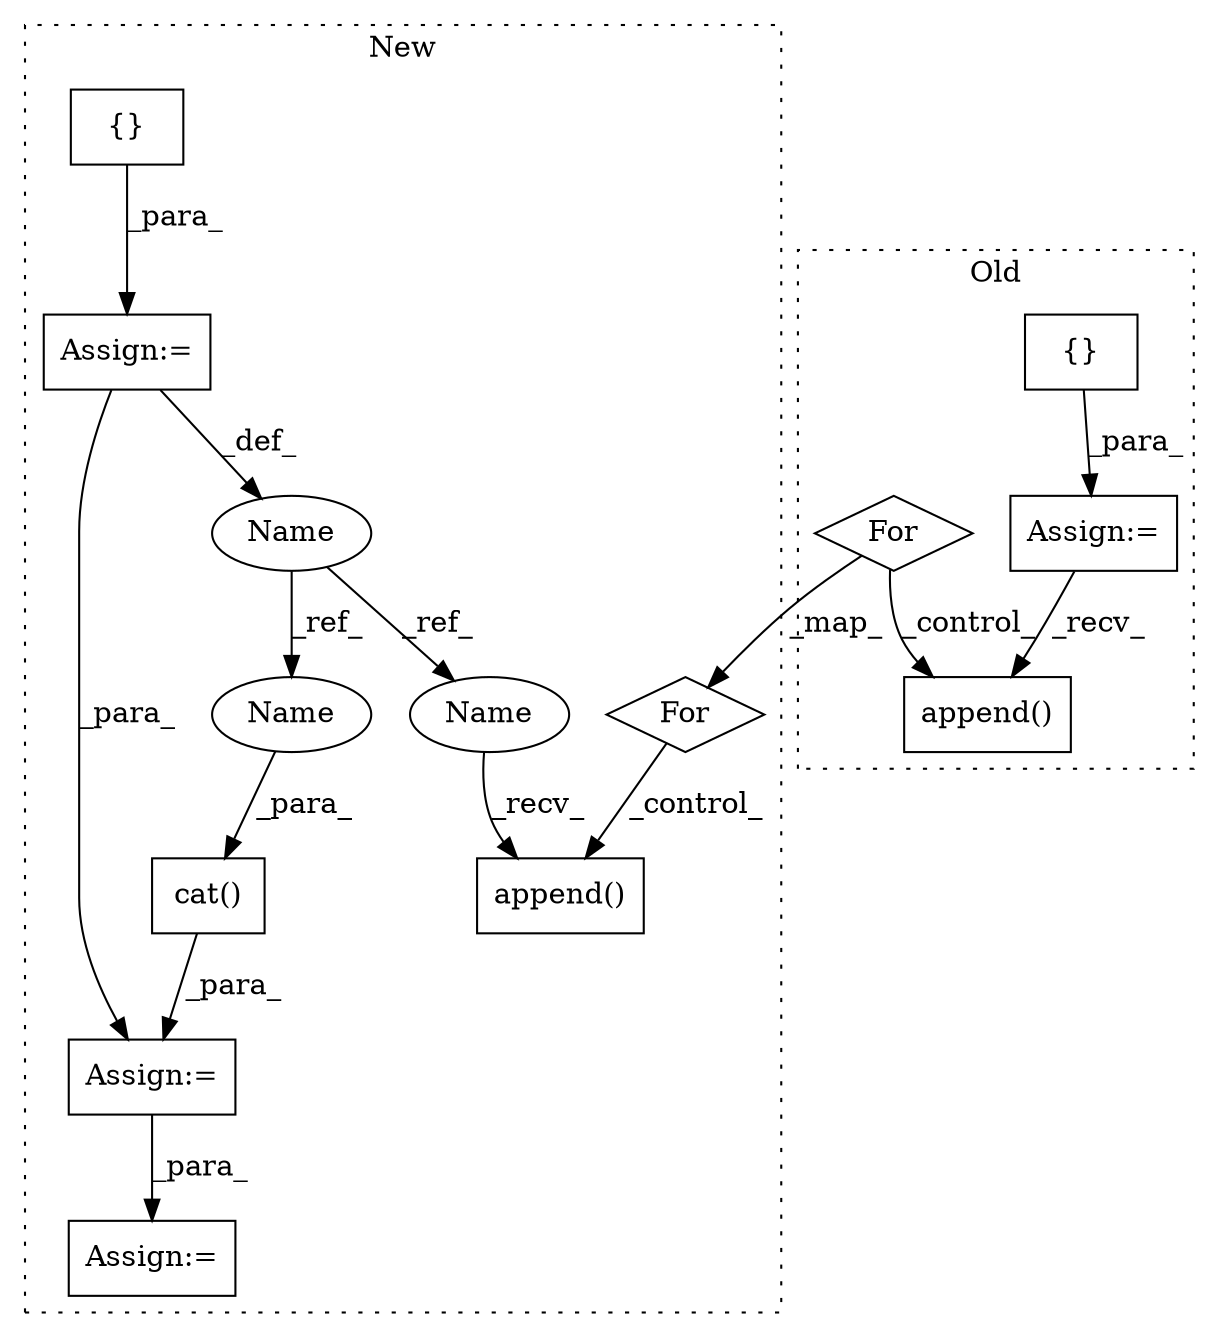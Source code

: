 digraph G {
subgraph cluster0 {
1 [label="append()" a="75" s="8974,9020" l="22,1" shape="box"];
4 [label="{}" a="59" s="8324,8324" l="2,1" shape="box"];
7 [label="Assign:=" a="68" s="8310" l="14" shape="box"];
11 [label="For" a="107" s="8377,8482" l="4,14" shape="diamond"];
label = "Old";
style="dotted";
}
subgraph cluster1 {
2 [label="cat()" a="75" s="9801,9818" l="10,1" shape="box"];
3 [label="Assign:=" a="68" s="9798" l="3" shape="box"];
5 [label="Assign:=" a="68" s="9360" l="3" shape="box"];
6 [label="Assign:=" a="68" s="9840" l="3" shape="box"];
8 [label="{}" a="59" s="9363,9363" l="2,1" shape="box"];
9 [label="append()" a="75" s="9615,9641" l="15,1" shape="box"];
10 [label="For" a="107" s="9429,9448" l="4,18" shape="diamond"];
12 [label="Name" a="87" s="9353" l="7" shape="ellipse"];
13 [label="Name" a="87" s="9615" l="7" shape="ellipse"];
14 [label="Name" a="87" s="9811" l="7" shape="ellipse"];
label = "New";
style="dotted";
}
2 -> 3 [label="_para_"];
3 -> 6 [label="_para_"];
4 -> 7 [label="_para_"];
5 -> 12 [label="_def_"];
5 -> 3 [label="_para_"];
7 -> 1 [label="_recv_"];
8 -> 5 [label="_para_"];
10 -> 9 [label="_control_"];
11 -> 10 [label="_map_"];
11 -> 1 [label="_control_"];
12 -> 13 [label="_ref_"];
12 -> 14 [label="_ref_"];
13 -> 9 [label="_recv_"];
14 -> 2 [label="_para_"];
}